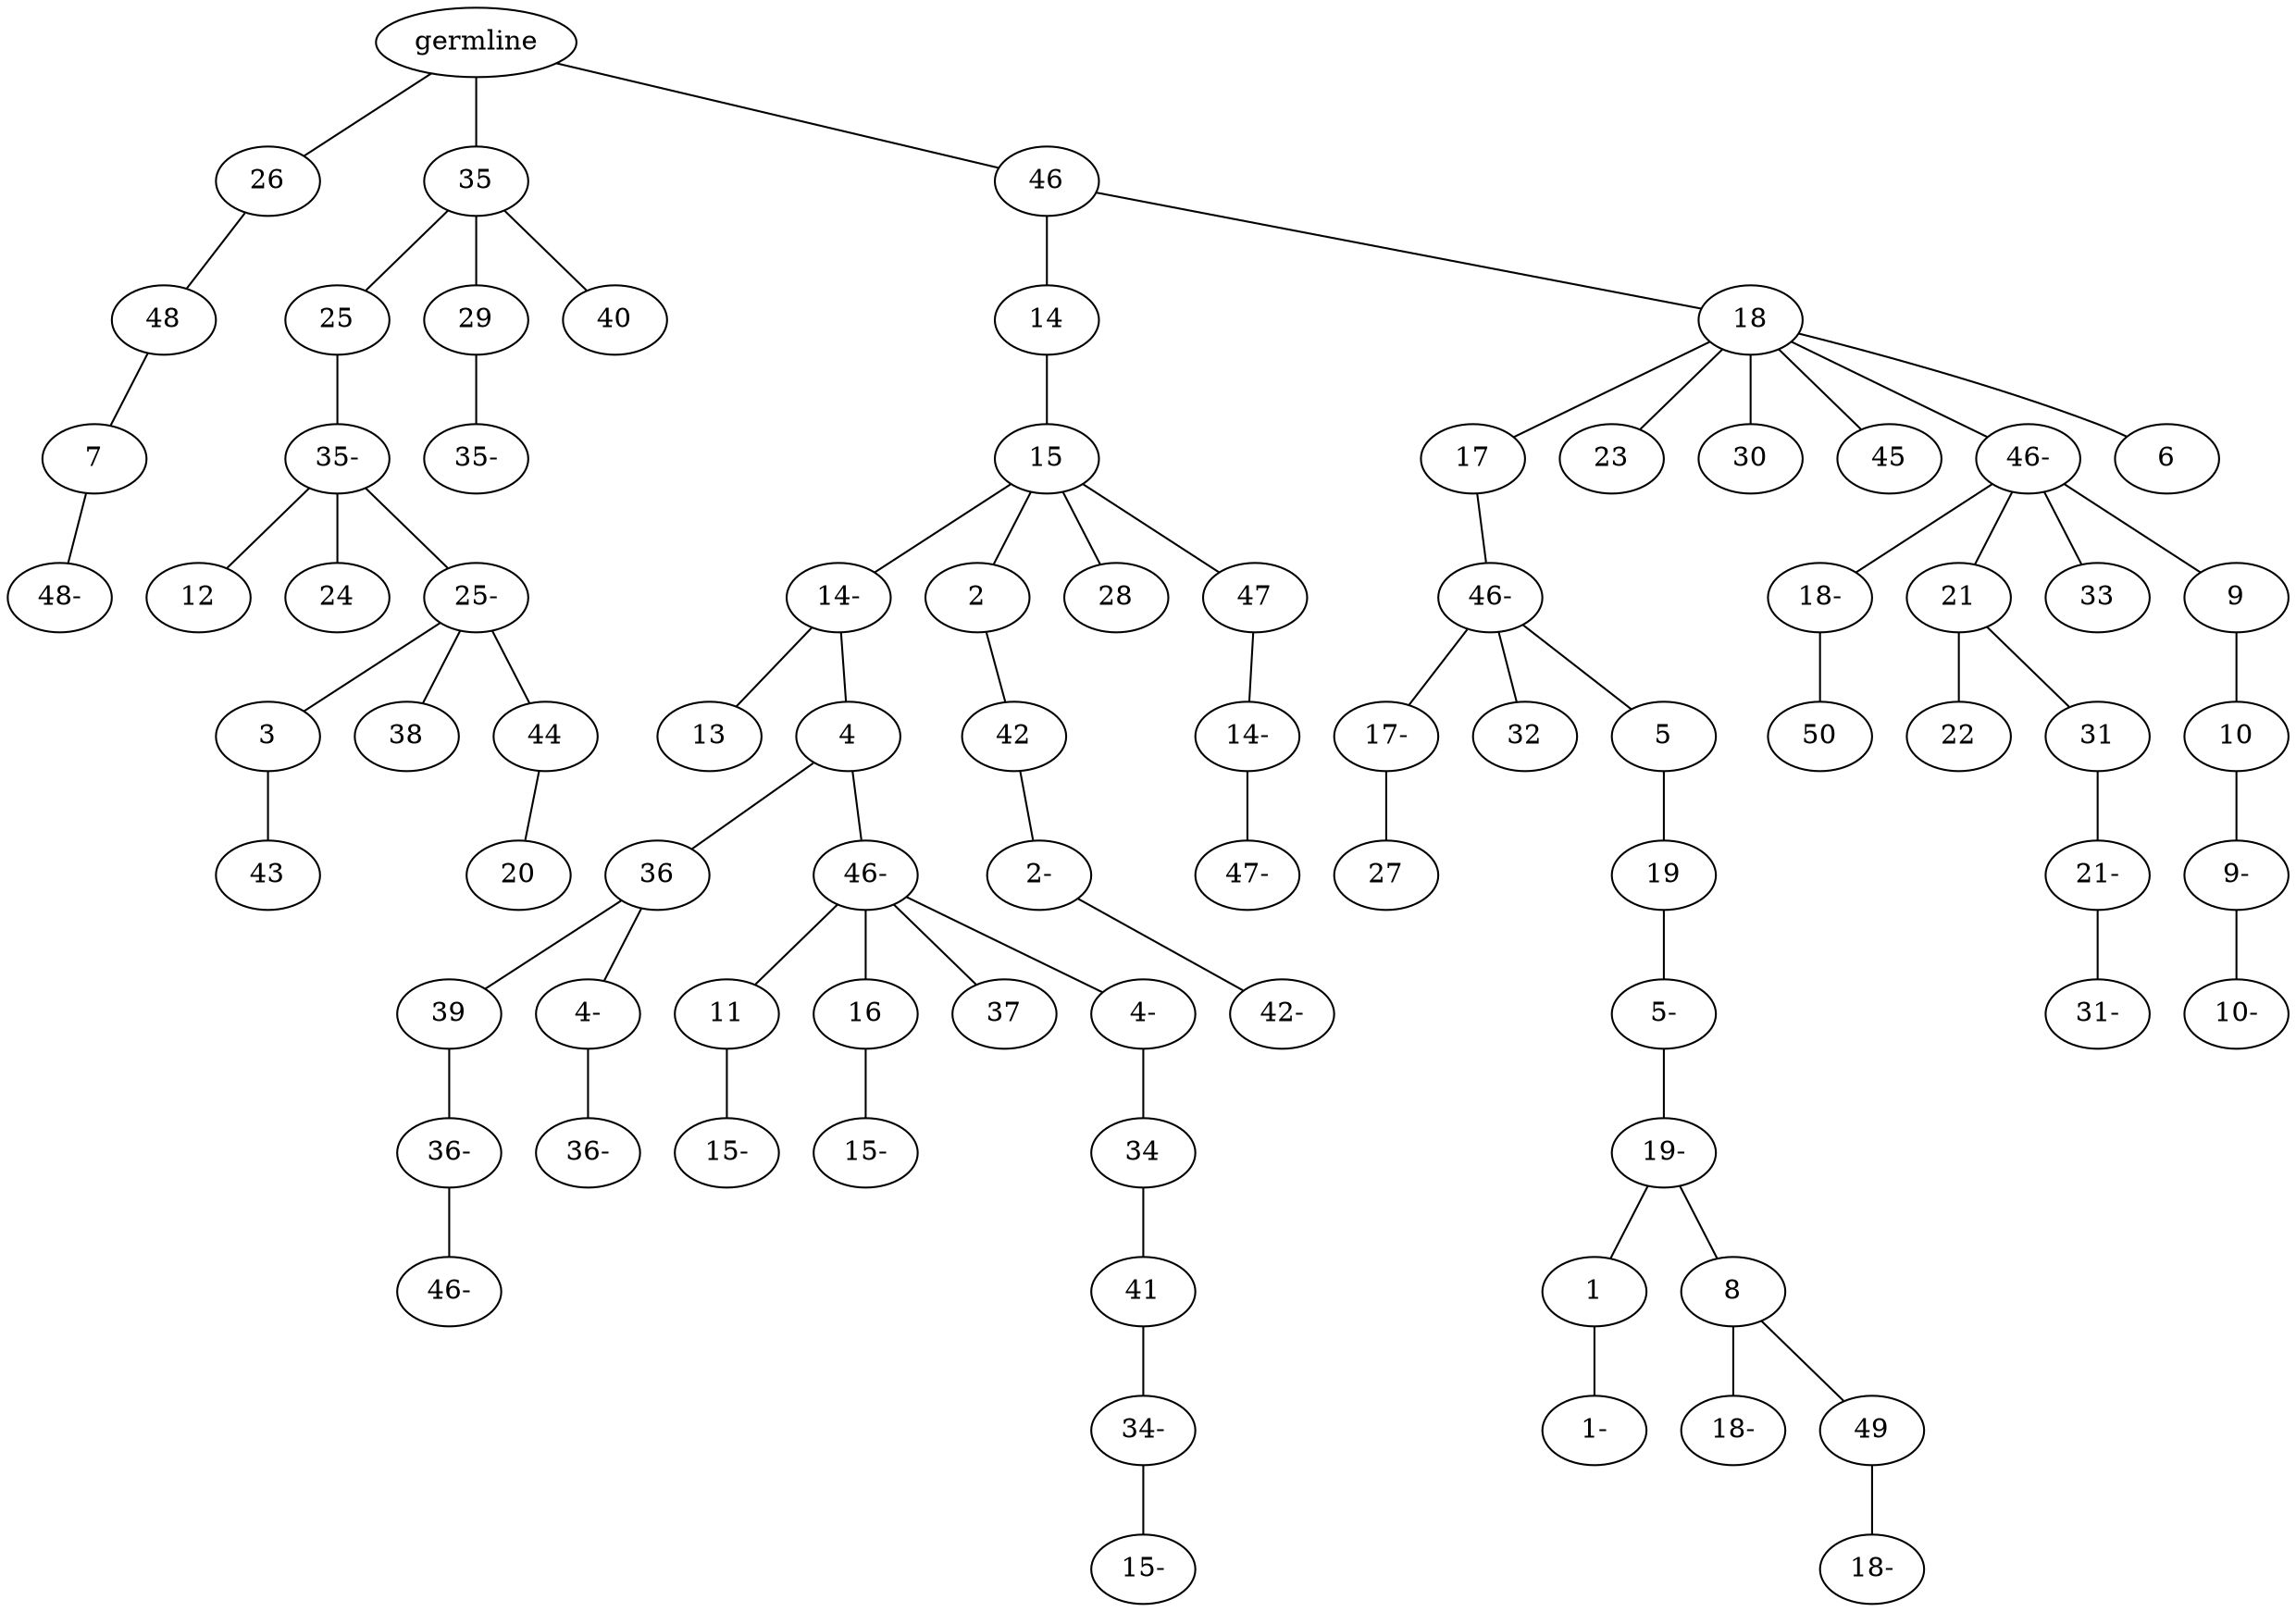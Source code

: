graph tree {
    "140360594624128" [label="germline"];
    "140360594536048" [label="26"];
    "140360594534464" [label="48"];
    "140360594536144" [label="7"];
    "140360594535856" [label="48-"];
    "140360594535184" [label="35"];
    "140360594537104" [label="25"];
    "140360594534512" [label="35-"];
    "140360594535280" [label="12"];
    "140360594534800" [label="24"];
    "140360594534848" [label="25-"];
    "140360594513680" [label="3"];
    "140360594513440" [label="43"];
    "140360594512912" [label="38"];
    "140360594513104" [label="44"];
    "140360594513392" [label="20"];
    "140360595203072" [label="29"];
    "140360594537200" [label="35-"];
    "140360594535760" [label="40"];
    "140360595203408" [label="46"];
    "140360594537776" [label="14"];
    "140360594513056" [label="15"];
    "140360594512576" [label="14-"];
    "140360594513248" [label="13"];
    "140360594511232" [label="4"];
    "140360594511904" [label="36"];
    "140360594512960" [label="39"];
    "140360594512672" [label="36-"];
    "140360594624320" [label="46-"];
    "140360594512096" [label="4-"];
    "140360595191840" [label="36-"];
    "140360594512192" [label="46-"];
    "140360594511808" [label="11"];
    "140360595192176" [label="15-"];
    "140360594511952" [label="16"];
    "140360595191888" [label="15-"];
    "140360595190304" [label="37"];
    "140360595190928" [label="4-"];
    "140360595192080" [label="34"];
    "140360595190352" [label="41"];
    "140360595190208" [label="34-"];
    "140360595190592" [label="15-"];
    "140360594513872" [label="2"];
    "140360594510992" [label="42"];
    "140360594510944" [label="2-"];
    "140360595191024" [label="42-"];
    "140360594510848" [label="28"];
    "140360594513536" [label="47"];
    "140360594511664" [label="14-"];
    "140360595191792" [label="47-"];
    "140360594536096" [label="18"];
    "140360594513152" [label="17"];
    "140360594510272" [label="46-"];
    "140360595189968" [label="17-"];
    "140360595191552" [label="27"];
    "140360595189920" [label="32"];
    "140360595189824" [label="5"];
    "140360595153920" [label="19"];
    "140360595153776" [label="5-"];
    "140360595156608" [label="19-"];
    "140360595154016" [label="1"];
    "140360595153536" [label="1-"];
    "140360595156656" [label="8"];
    "140360595154496" [label="18-"];
    "140360595153296" [label="49"];
    "140360595154640" [label="18-"];
    "140360594512384" [label="23"];
    "140360594513296" [label="30"];
    "140360594511616" [label="45"];
    "140360595191936" [label="46-"];
    "140360595155120" [label="18-"];
    "140360595156176" [label="50"];
    "140360595156752" [label="21"];
    "140360595154544" [label="22"];
    "140360595154592" [label="31"];
    "140360595155600" [label="21-"];
    "140360595154304" [label="31-"];
    "140360595155024" [label="33"];
    "140360595155456" [label="9"];
    "140360595156032" [label="10"];
    "140360595155408" [label="9-"];
    "140360595155552" [label="10-"];
    "140360595191408" [label="6"];
    "140360594624128" -- "140360594536048";
    "140360594624128" -- "140360594535184";
    "140360594624128" -- "140360595203408";
    "140360594536048" -- "140360594534464";
    "140360594534464" -- "140360594536144";
    "140360594536144" -- "140360594535856";
    "140360594535184" -- "140360594537104";
    "140360594535184" -- "140360595203072";
    "140360594535184" -- "140360594535760";
    "140360594537104" -- "140360594534512";
    "140360594534512" -- "140360594535280";
    "140360594534512" -- "140360594534800";
    "140360594534512" -- "140360594534848";
    "140360594534848" -- "140360594513680";
    "140360594534848" -- "140360594512912";
    "140360594534848" -- "140360594513104";
    "140360594513680" -- "140360594513440";
    "140360594513104" -- "140360594513392";
    "140360595203072" -- "140360594537200";
    "140360595203408" -- "140360594537776";
    "140360595203408" -- "140360594536096";
    "140360594537776" -- "140360594513056";
    "140360594513056" -- "140360594512576";
    "140360594513056" -- "140360594513872";
    "140360594513056" -- "140360594510848";
    "140360594513056" -- "140360594513536";
    "140360594512576" -- "140360594513248";
    "140360594512576" -- "140360594511232";
    "140360594511232" -- "140360594511904";
    "140360594511232" -- "140360594512192";
    "140360594511904" -- "140360594512960";
    "140360594511904" -- "140360594512096";
    "140360594512960" -- "140360594512672";
    "140360594512672" -- "140360594624320";
    "140360594512096" -- "140360595191840";
    "140360594512192" -- "140360594511808";
    "140360594512192" -- "140360594511952";
    "140360594512192" -- "140360595190304";
    "140360594512192" -- "140360595190928";
    "140360594511808" -- "140360595192176";
    "140360594511952" -- "140360595191888";
    "140360595190928" -- "140360595192080";
    "140360595192080" -- "140360595190352";
    "140360595190352" -- "140360595190208";
    "140360595190208" -- "140360595190592";
    "140360594513872" -- "140360594510992";
    "140360594510992" -- "140360594510944";
    "140360594510944" -- "140360595191024";
    "140360594513536" -- "140360594511664";
    "140360594511664" -- "140360595191792";
    "140360594536096" -- "140360594513152";
    "140360594536096" -- "140360594512384";
    "140360594536096" -- "140360594513296";
    "140360594536096" -- "140360594511616";
    "140360594536096" -- "140360595191936";
    "140360594536096" -- "140360595191408";
    "140360594513152" -- "140360594510272";
    "140360594510272" -- "140360595189968";
    "140360594510272" -- "140360595189920";
    "140360594510272" -- "140360595189824";
    "140360595189968" -- "140360595191552";
    "140360595189824" -- "140360595153920";
    "140360595153920" -- "140360595153776";
    "140360595153776" -- "140360595156608";
    "140360595156608" -- "140360595154016";
    "140360595156608" -- "140360595156656";
    "140360595154016" -- "140360595153536";
    "140360595156656" -- "140360595154496";
    "140360595156656" -- "140360595153296";
    "140360595153296" -- "140360595154640";
    "140360595191936" -- "140360595155120";
    "140360595191936" -- "140360595156752";
    "140360595191936" -- "140360595155024";
    "140360595191936" -- "140360595155456";
    "140360595155120" -- "140360595156176";
    "140360595156752" -- "140360595154544";
    "140360595156752" -- "140360595154592";
    "140360595154592" -- "140360595155600";
    "140360595155600" -- "140360595154304";
    "140360595155456" -- "140360595156032";
    "140360595156032" -- "140360595155408";
    "140360595155408" -- "140360595155552";
}
